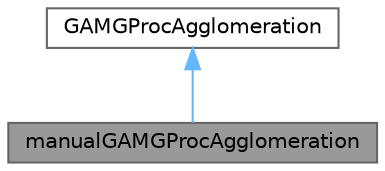digraph "manualGAMGProcAgglomeration"
{
 // LATEX_PDF_SIZE
  bgcolor="transparent";
  edge [fontname=Helvetica,fontsize=10,labelfontname=Helvetica,labelfontsize=10];
  node [fontname=Helvetica,fontsize=10,shape=box,height=0.2,width=0.4];
  Node1 [id="Node000001",label="manualGAMGProcAgglomeration",height=0.2,width=0.4,color="gray40", fillcolor="grey60", style="filled", fontcolor="black",tooltip="Manual processor agglomeration of GAMGAgglomerations."];
  Node2 -> Node1 [id="edge1_Node000001_Node000002",dir="back",color="steelblue1",style="solid",tooltip=" "];
  Node2 [id="Node000002",label="GAMGProcAgglomeration",height=0.2,width=0.4,color="gray40", fillcolor="white", style="filled",URL="$classFoam_1_1GAMGProcAgglomeration.html",tooltip="Processor agglomeration of GAMGAgglomerations."];
}
